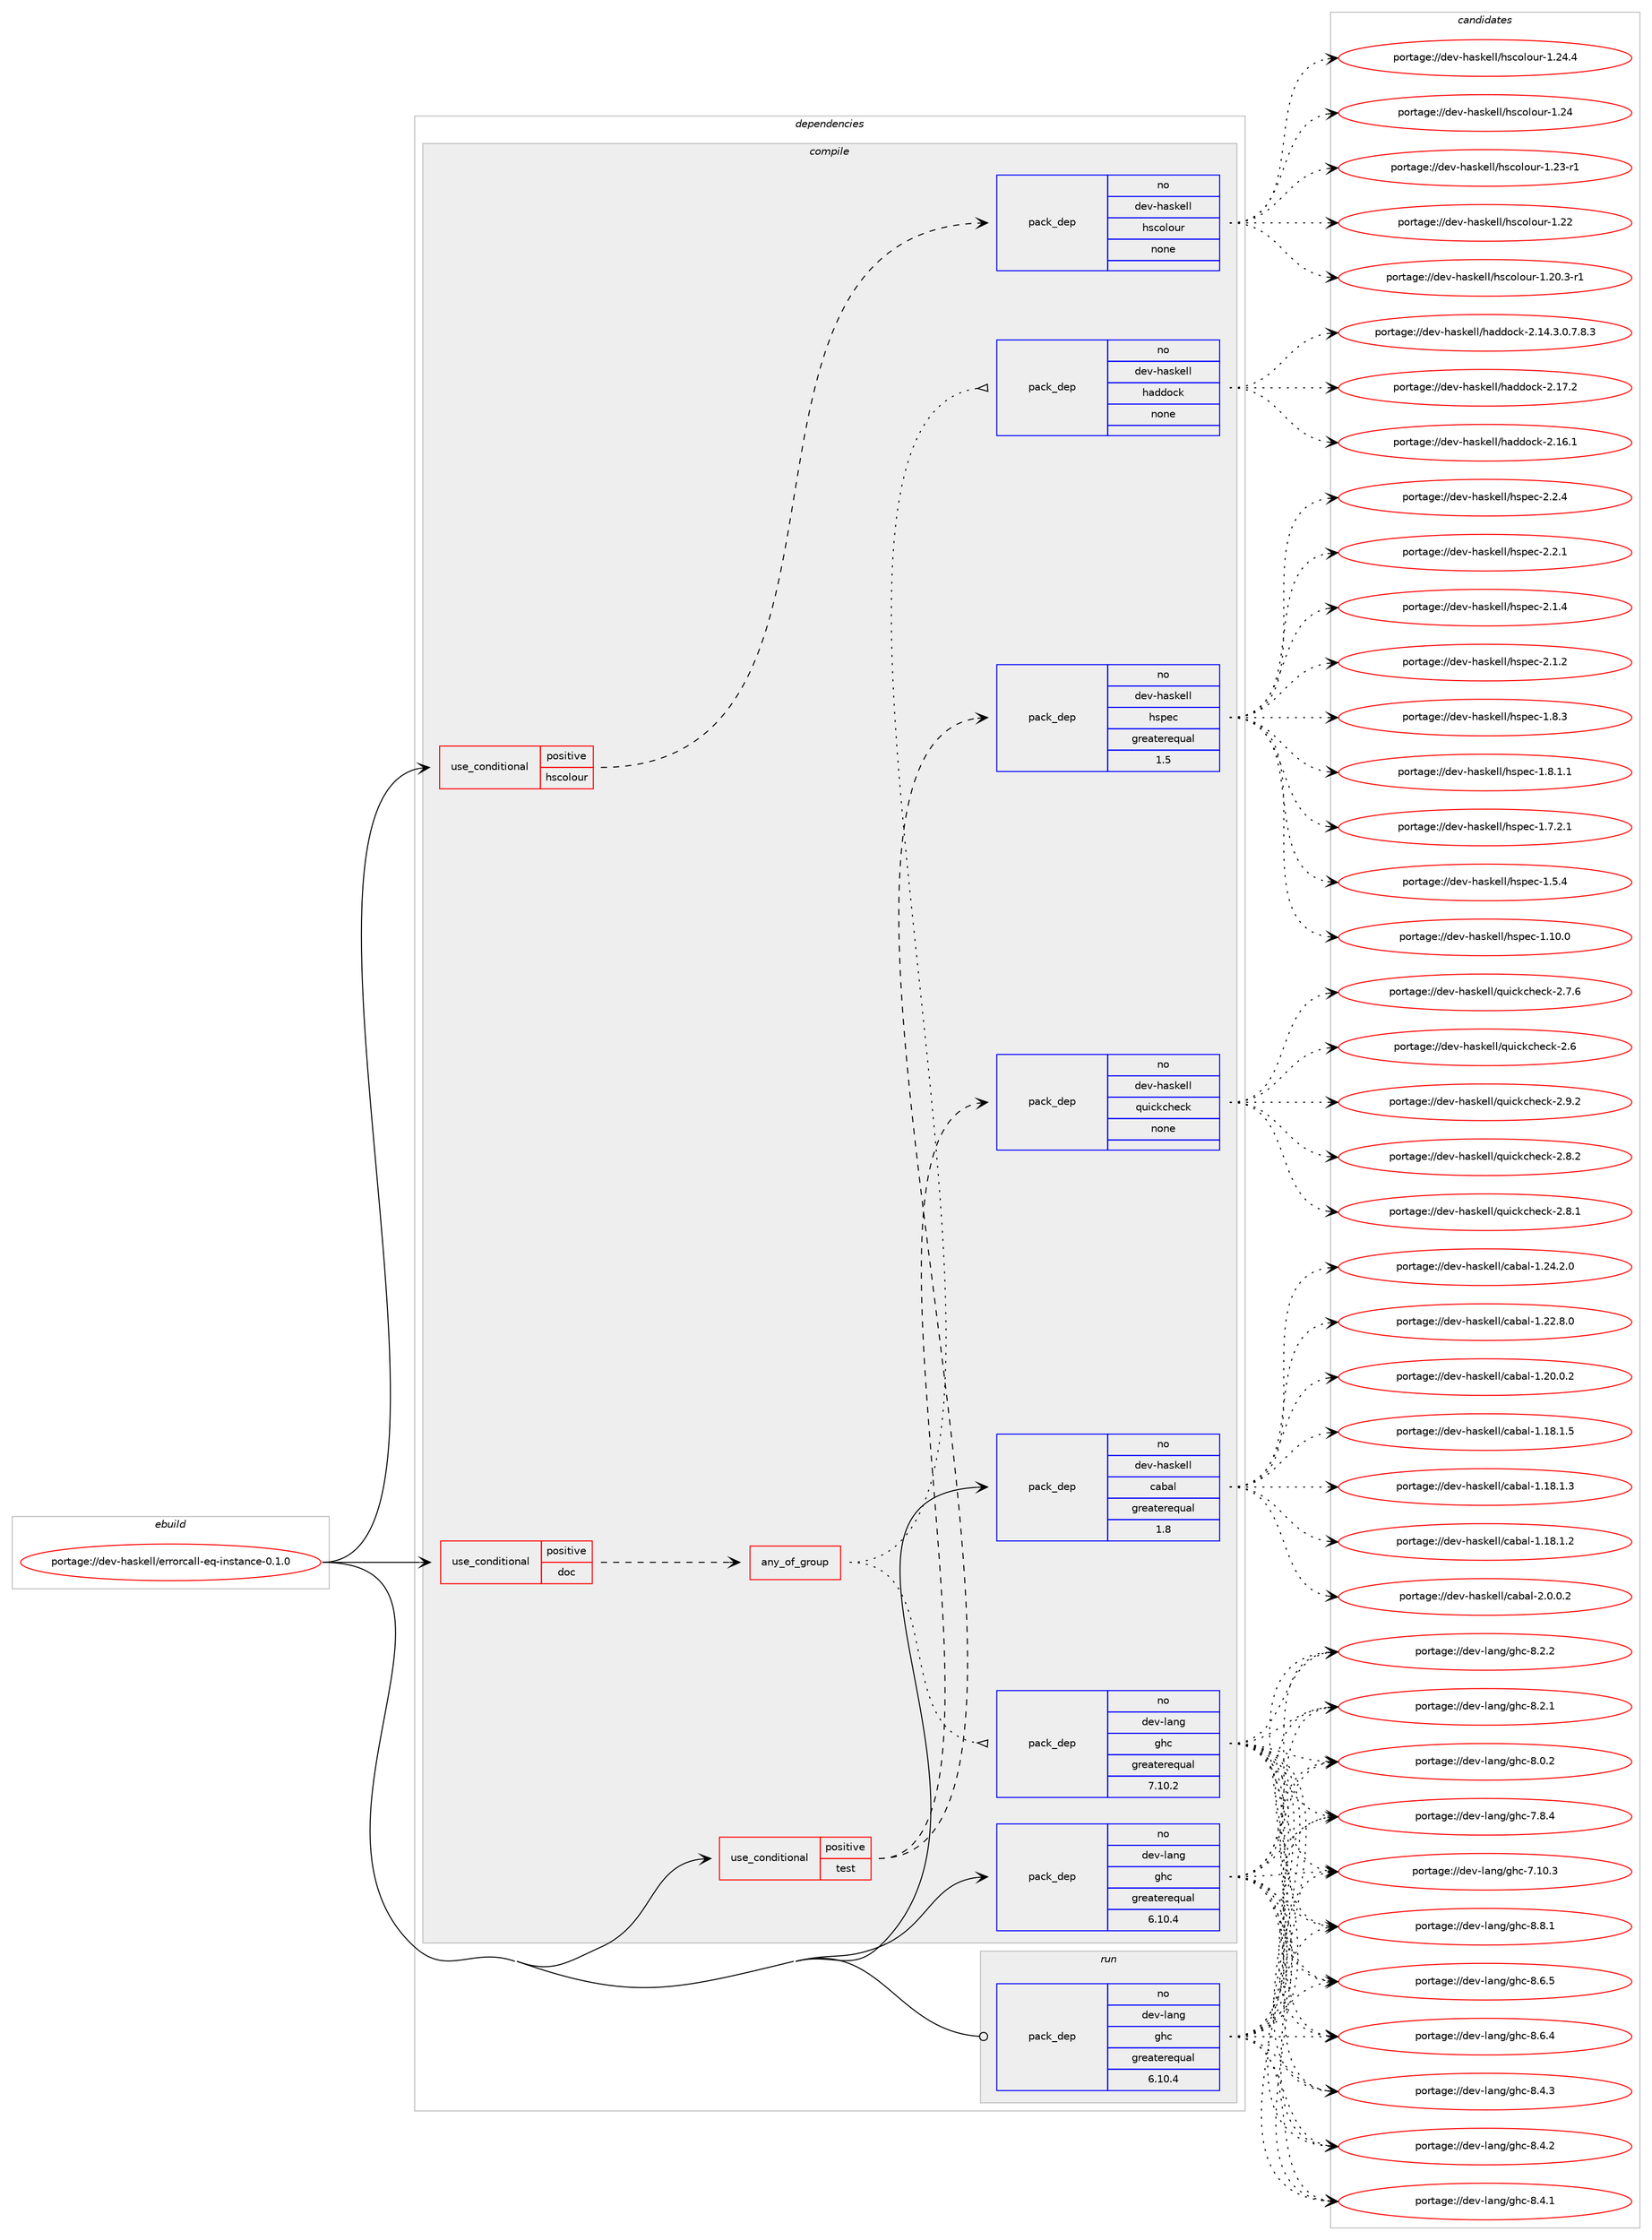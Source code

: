 digraph prolog {

# *************
# Graph options
# *************

newrank=true;
concentrate=true;
compound=true;
graph [rankdir=LR,fontname=Helvetica,fontsize=10,ranksep=1.5];#, ranksep=2.5, nodesep=0.2];
edge  [arrowhead=vee];
node  [fontname=Helvetica,fontsize=10];

# **********
# The ebuild
# **********

subgraph cluster_leftcol {
color=gray;
label=<<i>ebuild</i>>;
id [label="portage://dev-haskell/errorcall-eq-instance-0.1.0", color=red, width=4, href="../dev-haskell/errorcall-eq-instance-0.1.0.svg"];
}

# ****************
# The dependencies
# ****************

subgraph cluster_midcol {
color=gray;
label=<<i>dependencies</i>>;
subgraph cluster_compile {
fillcolor="#eeeeee";
style=filled;
label=<<i>compile</i>>;
subgraph cond134066 {
dependency563502 [label=<<TABLE BORDER="0" CELLBORDER="1" CELLSPACING="0" CELLPADDING="4"><TR><TD ROWSPAN="3" CELLPADDING="10">use_conditional</TD></TR><TR><TD>positive</TD></TR><TR><TD>doc</TD></TR></TABLE>>, shape=none, color=red];
subgraph any6487 {
dependency563503 [label=<<TABLE BORDER="0" CELLBORDER="1" CELLSPACING="0" CELLPADDING="4"><TR><TD CELLPADDING="10">any_of_group</TD></TR></TABLE>>, shape=none, color=red];subgraph pack422712 {
dependency563504 [label=<<TABLE BORDER="0" CELLBORDER="1" CELLSPACING="0" CELLPADDING="4" WIDTH="220"><TR><TD ROWSPAN="6" CELLPADDING="30">pack_dep</TD></TR><TR><TD WIDTH="110">no</TD></TR><TR><TD>dev-haskell</TD></TR><TR><TD>haddock</TD></TR><TR><TD>none</TD></TR><TR><TD></TD></TR></TABLE>>, shape=none, color=blue];
}
dependency563503:e -> dependency563504:w [weight=20,style="dotted",arrowhead="oinv"];
subgraph pack422713 {
dependency563505 [label=<<TABLE BORDER="0" CELLBORDER="1" CELLSPACING="0" CELLPADDING="4" WIDTH="220"><TR><TD ROWSPAN="6" CELLPADDING="30">pack_dep</TD></TR><TR><TD WIDTH="110">no</TD></TR><TR><TD>dev-lang</TD></TR><TR><TD>ghc</TD></TR><TR><TD>greaterequal</TD></TR><TR><TD>7.10.2</TD></TR></TABLE>>, shape=none, color=blue];
}
dependency563503:e -> dependency563505:w [weight=20,style="dotted",arrowhead="oinv"];
}
dependency563502:e -> dependency563503:w [weight=20,style="dashed",arrowhead="vee"];
}
id:e -> dependency563502:w [weight=20,style="solid",arrowhead="vee"];
subgraph cond134067 {
dependency563506 [label=<<TABLE BORDER="0" CELLBORDER="1" CELLSPACING="0" CELLPADDING="4"><TR><TD ROWSPAN="3" CELLPADDING="10">use_conditional</TD></TR><TR><TD>positive</TD></TR><TR><TD>hscolour</TD></TR></TABLE>>, shape=none, color=red];
subgraph pack422714 {
dependency563507 [label=<<TABLE BORDER="0" CELLBORDER="1" CELLSPACING="0" CELLPADDING="4" WIDTH="220"><TR><TD ROWSPAN="6" CELLPADDING="30">pack_dep</TD></TR><TR><TD WIDTH="110">no</TD></TR><TR><TD>dev-haskell</TD></TR><TR><TD>hscolour</TD></TR><TR><TD>none</TD></TR><TR><TD></TD></TR></TABLE>>, shape=none, color=blue];
}
dependency563506:e -> dependency563507:w [weight=20,style="dashed",arrowhead="vee"];
}
id:e -> dependency563506:w [weight=20,style="solid",arrowhead="vee"];
subgraph cond134068 {
dependency563508 [label=<<TABLE BORDER="0" CELLBORDER="1" CELLSPACING="0" CELLPADDING="4"><TR><TD ROWSPAN="3" CELLPADDING="10">use_conditional</TD></TR><TR><TD>positive</TD></TR><TR><TD>test</TD></TR></TABLE>>, shape=none, color=red];
subgraph pack422715 {
dependency563509 [label=<<TABLE BORDER="0" CELLBORDER="1" CELLSPACING="0" CELLPADDING="4" WIDTH="220"><TR><TD ROWSPAN="6" CELLPADDING="30">pack_dep</TD></TR><TR><TD WIDTH="110">no</TD></TR><TR><TD>dev-haskell</TD></TR><TR><TD>hspec</TD></TR><TR><TD>greaterequal</TD></TR><TR><TD>1.5</TD></TR></TABLE>>, shape=none, color=blue];
}
dependency563508:e -> dependency563509:w [weight=20,style="dashed",arrowhead="vee"];
subgraph pack422716 {
dependency563510 [label=<<TABLE BORDER="0" CELLBORDER="1" CELLSPACING="0" CELLPADDING="4" WIDTH="220"><TR><TD ROWSPAN="6" CELLPADDING="30">pack_dep</TD></TR><TR><TD WIDTH="110">no</TD></TR><TR><TD>dev-haskell</TD></TR><TR><TD>quickcheck</TD></TR><TR><TD>none</TD></TR><TR><TD></TD></TR></TABLE>>, shape=none, color=blue];
}
dependency563508:e -> dependency563510:w [weight=20,style="dashed",arrowhead="vee"];
}
id:e -> dependency563508:w [weight=20,style="solid",arrowhead="vee"];
subgraph pack422717 {
dependency563511 [label=<<TABLE BORDER="0" CELLBORDER="1" CELLSPACING="0" CELLPADDING="4" WIDTH="220"><TR><TD ROWSPAN="6" CELLPADDING="30">pack_dep</TD></TR><TR><TD WIDTH="110">no</TD></TR><TR><TD>dev-haskell</TD></TR><TR><TD>cabal</TD></TR><TR><TD>greaterequal</TD></TR><TR><TD>1.8</TD></TR></TABLE>>, shape=none, color=blue];
}
id:e -> dependency563511:w [weight=20,style="solid",arrowhead="vee"];
subgraph pack422718 {
dependency563512 [label=<<TABLE BORDER="0" CELLBORDER="1" CELLSPACING="0" CELLPADDING="4" WIDTH="220"><TR><TD ROWSPAN="6" CELLPADDING="30">pack_dep</TD></TR><TR><TD WIDTH="110">no</TD></TR><TR><TD>dev-lang</TD></TR><TR><TD>ghc</TD></TR><TR><TD>greaterequal</TD></TR><TR><TD>6.10.4</TD></TR></TABLE>>, shape=none, color=blue];
}
id:e -> dependency563512:w [weight=20,style="solid",arrowhead="vee"];
}
subgraph cluster_compileandrun {
fillcolor="#eeeeee";
style=filled;
label=<<i>compile and run</i>>;
}
subgraph cluster_run {
fillcolor="#eeeeee";
style=filled;
label=<<i>run</i>>;
subgraph pack422719 {
dependency563513 [label=<<TABLE BORDER="0" CELLBORDER="1" CELLSPACING="0" CELLPADDING="4" WIDTH="220"><TR><TD ROWSPAN="6" CELLPADDING="30">pack_dep</TD></TR><TR><TD WIDTH="110">no</TD></TR><TR><TD>dev-lang</TD></TR><TR><TD>ghc</TD></TR><TR><TD>greaterequal</TD></TR><TR><TD>6.10.4</TD></TR></TABLE>>, shape=none, color=blue];
}
id:e -> dependency563513:w [weight=20,style="solid",arrowhead="odot"];
}
}

# **************
# The candidates
# **************

subgraph cluster_choices {
rank=same;
color=gray;
label=<<i>candidates</i>>;

subgraph choice422712 {
color=black;
nodesep=1;
choice100101118451049711510710110810847104971001001119910745504649554650 [label="portage://dev-haskell/haddock-2.17.2", color=red, width=4,href="../dev-haskell/haddock-2.17.2.svg"];
choice100101118451049711510710110810847104971001001119910745504649544649 [label="portage://dev-haskell/haddock-2.16.1", color=red, width=4,href="../dev-haskell/haddock-2.16.1.svg"];
choice1001011184510497115107101108108471049710010011199107455046495246514648465546564651 [label="portage://dev-haskell/haddock-2.14.3.0.7.8.3", color=red, width=4,href="../dev-haskell/haddock-2.14.3.0.7.8.3.svg"];
dependency563504:e -> choice100101118451049711510710110810847104971001001119910745504649554650:w [style=dotted,weight="100"];
dependency563504:e -> choice100101118451049711510710110810847104971001001119910745504649544649:w [style=dotted,weight="100"];
dependency563504:e -> choice1001011184510497115107101108108471049710010011199107455046495246514648465546564651:w [style=dotted,weight="100"];
}
subgraph choice422713 {
color=black;
nodesep=1;
choice10010111845108971101034710310499455646564649 [label="portage://dev-lang/ghc-8.8.1", color=red, width=4,href="../dev-lang/ghc-8.8.1.svg"];
choice10010111845108971101034710310499455646544653 [label="portage://dev-lang/ghc-8.6.5", color=red, width=4,href="../dev-lang/ghc-8.6.5.svg"];
choice10010111845108971101034710310499455646544652 [label="portage://dev-lang/ghc-8.6.4", color=red, width=4,href="../dev-lang/ghc-8.6.4.svg"];
choice10010111845108971101034710310499455646524651 [label="portage://dev-lang/ghc-8.4.3", color=red, width=4,href="../dev-lang/ghc-8.4.3.svg"];
choice10010111845108971101034710310499455646524650 [label="portage://dev-lang/ghc-8.4.2", color=red, width=4,href="../dev-lang/ghc-8.4.2.svg"];
choice10010111845108971101034710310499455646524649 [label="portage://dev-lang/ghc-8.4.1", color=red, width=4,href="../dev-lang/ghc-8.4.1.svg"];
choice10010111845108971101034710310499455646504650 [label="portage://dev-lang/ghc-8.2.2", color=red, width=4,href="../dev-lang/ghc-8.2.2.svg"];
choice10010111845108971101034710310499455646504649 [label="portage://dev-lang/ghc-8.2.1", color=red, width=4,href="../dev-lang/ghc-8.2.1.svg"];
choice10010111845108971101034710310499455646484650 [label="portage://dev-lang/ghc-8.0.2", color=red, width=4,href="../dev-lang/ghc-8.0.2.svg"];
choice10010111845108971101034710310499455546564652 [label="portage://dev-lang/ghc-7.8.4", color=red, width=4,href="../dev-lang/ghc-7.8.4.svg"];
choice1001011184510897110103471031049945554649484651 [label="portage://dev-lang/ghc-7.10.3", color=red, width=4,href="../dev-lang/ghc-7.10.3.svg"];
dependency563505:e -> choice10010111845108971101034710310499455646564649:w [style=dotted,weight="100"];
dependency563505:e -> choice10010111845108971101034710310499455646544653:w [style=dotted,weight="100"];
dependency563505:e -> choice10010111845108971101034710310499455646544652:w [style=dotted,weight="100"];
dependency563505:e -> choice10010111845108971101034710310499455646524651:w [style=dotted,weight="100"];
dependency563505:e -> choice10010111845108971101034710310499455646524650:w [style=dotted,weight="100"];
dependency563505:e -> choice10010111845108971101034710310499455646524649:w [style=dotted,weight="100"];
dependency563505:e -> choice10010111845108971101034710310499455646504650:w [style=dotted,weight="100"];
dependency563505:e -> choice10010111845108971101034710310499455646504649:w [style=dotted,weight="100"];
dependency563505:e -> choice10010111845108971101034710310499455646484650:w [style=dotted,weight="100"];
dependency563505:e -> choice10010111845108971101034710310499455546564652:w [style=dotted,weight="100"];
dependency563505:e -> choice1001011184510897110103471031049945554649484651:w [style=dotted,weight="100"];
}
subgraph choice422714 {
color=black;
nodesep=1;
choice1001011184510497115107101108108471041159911110811111711445494650524652 [label="portage://dev-haskell/hscolour-1.24.4", color=red, width=4,href="../dev-haskell/hscolour-1.24.4.svg"];
choice100101118451049711510710110810847104115991111081111171144549465052 [label="portage://dev-haskell/hscolour-1.24", color=red, width=4,href="../dev-haskell/hscolour-1.24.svg"];
choice1001011184510497115107101108108471041159911110811111711445494650514511449 [label="portage://dev-haskell/hscolour-1.23-r1", color=red, width=4,href="../dev-haskell/hscolour-1.23-r1.svg"];
choice100101118451049711510710110810847104115991111081111171144549465050 [label="portage://dev-haskell/hscolour-1.22", color=red, width=4,href="../dev-haskell/hscolour-1.22.svg"];
choice10010111845104971151071011081084710411599111108111117114454946504846514511449 [label="portage://dev-haskell/hscolour-1.20.3-r1", color=red, width=4,href="../dev-haskell/hscolour-1.20.3-r1.svg"];
dependency563507:e -> choice1001011184510497115107101108108471041159911110811111711445494650524652:w [style=dotted,weight="100"];
dependency563507:e -> choice100101118451049711510710110810847104115991111081111171144549465052:w [style=dotted,weight="100"];
dependency563507:e -> choice1001011184510497115107101108108471041159911110811111711445494650514511449:w [style=dotted,weight="100"];
dependency563507:e -> choice100101118451049711510710110810847104115991111081111171144549465050:w [style=dotted,weight="100"];
dependency563507:e -> choice10010111845104971151071011081084710411599111108111117114454946504846514511449:w [style=dotted,weight="100"];
}
subgraph choice422715 {
color=black;
nodesep=1;
choice10010111845104971151071011081084710411511210199455046504652 [label="portage://dev-haskell/hspec-2.2.4", color=red, width=4,href="../dev-haskell/hspec-2.2.4.svg"];
choice10010111845104971151071011081084710411511210199455046504649 [label="portage://dev-haskell/hspec-2.2.1", color=red, width=4,href="../dev-haskell/hspec-2.2.1.svg"];
choice10010111845104971151071011081084710411511210199455046494652 [label="portage://dev-haskell/hspec-2.1.4", color=red, width=4,href="../dev-haskell/hspec-2.1.4.svg"];
choice10010111845104971151071011081084710411511210199455046494650 [label="portage://dev-haskell/hspec-2.1.2", color=red, width=4,href="../dev-haskell/hspec-2.1.2.svg"];
choice10010111845104971151071011081084710411511210199454946564651 [label="portage://dev-haskell/hspec-1.8.3", color=red, width=4,href="../dev-haskell/hspec-1.8.3.svg"];
choice100101118451049711510710110810847104115112101994549465646494649 [label="portage://dev-haskell/hspec-1.8.1.1", color=red, width=4,href="../dev-haskell/hspec-1.8.1.1.svg"];
choice100101118451049711510710110810847104115112101994549465546504649 [label="portage://dev-haskell/hspec-1.7.2.1", color=red, width=4,href="../dev-haskell/hspec-1.7.2.1.svg"];
choice10010111845104971151071011081084710411511210199454946534652 [label="portage://dev-haskell/hspec-1.5.4", color=red, width=4,href="../dev-haskell/hspec-1.5.4.svg"];
choice1001011184510497115107101108108471041151121019945494649484648 [label="portage://dev-haskell/hspec-1.10.0", color=red, width=4,href="../dev-haskell/hspec-1.10.0.svg"];
dependency563509:e -> choice10010111845104971151071011081084710411511210199455046504652:w [style=dotted,weight="100"];
dependency563509:e -> choice10010111845104971151071011081084710411511210199455046504649:w [style=dotted,weight="100"];
dependency563509:e -> choice10010111845104971151071011081084710411511210199455046494652:w [style=dotted,weight="100"];
dependency563509:e -> choice10010111845104971151071011081084710411511210199455046494650:w [style=dotted,weight="100"];
dependency563509:e -> choice10010111845104971151071011081084710411511210199454946564651:w [style=dotted,weight="100"];
dependency563509:e -> choice100101118451049711510710110810847104115112101994549465646494649:w [style=dotted,weight="100"];
dependency563509:e -> choice100101118451049711510710110810847104115112101994549465546504649:w [style=dotted,weight="100"];
dependency563509:e -> choice10010111845104971151071011081084710411511210199454946534652:w [style=dotted,weight="100"];
dependency563509:e -> choice1001011184510497115107101108108471041151121019945494649484648:w [style=dotted,weight="100"];
}
subgraph choice422716 {
color=black;
nodesep=1;
choice100101118451049711510710110810847113117105991079910410199107455046574650 [label="portage://dev-haskell/quickcheck-2.9.2", color=red, width=4,href="../dev-haskell/quickcheck-2.9.2.svg"];
choice100101118451049711510710110810847113117105991079910410199107455046564650 [label="portage://dev-haskell/quickcheck-2.8.2", color=red, width=4,href="../dev-haskell/quickcheck-2.8.2.svg"];
choice100101118451049711510710110810847113117105991079910410199107455046564649 [label="portage://dev-haskell/quickcheck-2.8.1", color=red, width=4,href="../dev-haskell/quickcheck-2.8.1.svg"];
choice100101118451049711510710110810847113117105991079910410199107455046554654 [label="portage://dev-haskell/quickcheck-2.7.6", color=red, width=4,href="../dev-haskell/quickcheck-2.7.6.svg"];
choice10010111845104971151071011081084711311710599107991041019910745504654 [label="portage://dev-haskell/quickcheck-2.6", color=red, width=4,href="../dev-haskell/quickcheck-2.6.svg"];
dependency563510:e -> choice100101118451049711510710110810847113117105991079910410199107455046574650:w [style=dotted,weight="100"];
dependency563510:e -> choice100101118451049711510710110810847113117105991079910410199107455046564650:w [style=dotted,weight="100"];
dependency563510:e -> choice100101118451049711510710110810847113117105991079910410199107455046564649:w [style=dotted,weight="100"];
dependency563510:e -> choice100101118451049711510710110810847113117105991079910410199107455046554654:w [style=dotted,weight="100"];
dependency563510:e -> choice10010111845104971151071011081084711311710599107991041019910745504654:w [style=dotted,weight="100"];
}
subgraph choice422717 {
color=black;
nodesep=1;
choice100101118451049711510710110810847999798971084550464846484650 [label="portage://dev-haskell/cabal-2.0.0.2", color=red, width=4,href="../dev-haskell/cabal-2.0.0.2.svg"];
choice10010111845104971151071011081084799979897108454946505246504648 [label="portage://dev-haskell/cabal-1.24.2.0", color=red, width=4,href="../dev-haskell/cabal-1.24.2.0.svg"];
choice10010111845104971151071011081084799979897108454946505046564648 [label="portage://dev-haskell/cabal-1.22.8.0", color=red, width=4,href="../dev-haskell/cabal-1.22.8.0.svg"];
choice10010111845104971151071011081084799979897108454946504846484650 [label="portage://dev-haskell/cabal-1.20.0.2", color=red, width=4,href="../dev-haskell/cabal-1.20.0.2.svg"];
choice10010111845104971151071011081084799979897108454946495646494653 [label="portage://dev-haskell/cabal-1.18.1.5", color=red, width=4,href="../dev-haskell/cabal-1.18.1.5.svg"];
choice10010111845104971151071011081084799979897108454946495646494651 [label="portage://dev-haskell/cabal-1.18.1.3", color=red, width=4,href="../dev-haskell/cabal-1.18.1.3.svg"];
choice10010111845104971151071011081084799979897108454946495646494650 [label="portage://dev-haskell/cabal-1.18.1.2", color=red, width=4,href="../dev-haskell/cabal-1.18.1.2.svg"];
dependency563511:e -> choice100101118451049711510710110810847999798971084550464846484650:w [style=dotted,weight="100"];
dependency563511:e -> choice10010111845104971151071011081084799979897108454946505246504648:w [style=dotted,weight="100"];
dependency563511:e -> choice10010111845104971151071011081084799979897108454946505046564648:w [style=dotted,weight="100"];
dependency563511:e -> choice10010111845104971151071011081084799979897108454946504846484650:w [style=dotted,weight="100"];
dependency563511:e -> choice10010111845104971151071011081084799979897108454946495646494653:w [style=dotted,weight="100"];
dependency563511:e -> choice10010111845104971151071011081084799979897108454946495646494651:w [style=dotted,weight="100"];
dependency563511:e -> choice10010111845104971151071011081084799979897108454946495646494650:w [style=dotted,weight="100"];
}
subgraph choice422718 {
color=black;
nodesep=1;
choice10010111845108971101034710310499455646564649 [label="portage://dev-lang/ghc-8.8.1", color=red, width=4,href="../dev-lang/ghc-8.8.1.svg"];
choice10010111845108971101034710310499455646544653 [label="portage://dev-lang/ghc-8.6.5", color=red, width=4,href="../dev-lang/ghc-8.6.5.svg"];
choice10010111845108971101034710310499455646544652 [label="portage://dev-lang/ghc-8.6.4", color=red, width=4,href="../dev-lang/ghc-8.6.4.svg"];
choice10010111845108971101034710310499455646524651 [label="portage://dev-lang/ghc-8.4.3", color=red, width=4,href="../dev-lang/ghc-8.4.3.svg"];
choice10010111845108971101034710310499455646524650 [label="portage://dev-lang/ghc-8.4.2", color=red, width=4,href="../dev-lang/ghc-8.4.2.svg"];
choice10010111845108971101034710310499455646524649 [label="portage://dev-lang/ghc-8.4.1", color=red, width=4,href="../dev-lang/ghc-8.4.1.svg"];
choice10010111845108971101034710310499455646504650 [label="portage://dev-lang/ghc-8.2.2", color=red, width=4,href="../dev-lang/ghc-8.2.2.svg"];
choice10010111845108971101034710310499455646504649 [label="portage://dev-lang/ghc-8.2.1", color=red, width=4,href="../dev-lang/ghc-8.2.1.svg"];
choice10010111845108971101034710310499455646484650 [label="portage://dev-lang/ghc-8.0.2", color=red, width=4,href="../dev-lang/ghc-8.0.2.svg"];
choice10010111845108971101034710310499455546564652 [label="portage://dev-lang/ghc-7.8.4", color=red, width=4,href="../dev-lang/ghc-7.8.4.svg"];
choice1001011184510897110103471031049945554649484651 [label="portage://dev-lang/ghc-7.10.3", color=red, width=4,href="../dev-lang/ghc-7.10.3.svg"];
dependency563512:e -> choice10010111845108971101034710310499455646564649:w [style=dotted,weight="100"];
dependency563512:e -> choice10010111845108971101034710310499455646544653:w [style=dotted,weight="100"];
dependency563512:e -> choice10010111845108971101034710310499455646544652:w [style=dotted,weight="100"];
dependency563512:e -> choice10010111845108971101034710310499455646524651:w [style=dotted,weight="100"];
dependency563512:e -> choice10010111845108971101034710310499455646524650:w [style=dotted,weight="100"];
dependency563512:e -> choice10010111845108971101034710310499455646524649:w [style=dotted,weight="100"];
dependency563512:e -> choice10010111845108971101034710310499455646504650:w [style=dotted,weight="100"];
dependency563512:e -> choice10010111845108971101034710310499455646504649:w [style=dotted,weight="100"];
dependency563512:e -> choice10010111845108971101034710310499455646484650:w [style=dotted,weight="100"];
dependency563512:e -> choice10010111845108971101034710310499455546564652:w [style=dotted,weight="100"];
dependency563512:e -> choice1001011184510897110103471031049945554649484651:w [style=dotted,weight="100"];
}
subgraph choice422719 {
color=black;
nodesep=1;
choice10010111845108971101034710310499455646564649 [label="portage://dev-lang/ghc-8.8.1", color=red, width=4,href="../dev-lang/ghc-8.8.1.svg"];
choice10010111845108971101034710310499455646544653 [label="portage://dev-lang/ghc-8.6.5", color=red, width=4,href="../dev-lang/ghc-8.6.5.svg"];
choice10010111845108971101034710310499455646544652 [label="portage://dev-lang/ghc-8.6.4", color=red, width=4,href="../dev-lang/ghc-8.6.4.svg"];
choice10010111845108971101034710310499455646524651 [label="portage://dev-lang/ghc-8.4.3", color=red, width=4,href="../dev-lang/ghc-8.4.3.svg"];
choice10010111845108971101034710310499455646524650 [label="portage://dev-lang/ghc-8.4.2", color=red, width=4,href="../dev-lang/ghc-8.4.2.svg"];
choice10010111845108971101034710310499455646524649 [label="portage://dev-lang/ghc-8.4.1", color=red, width=4,href="../dev-lang/ghc-8.4.1.svg"];
choice10010111845108971101034710310499455646504650 [label="portage://dev-lang/ghc-8.2.2", color=red, width=4,href="../dev-lang/ghc-8.2.2.svg"];
choice10010111845108971101034710310499455646504649 [label="portage://dev-lang/ghc-8.2.1", color=red, width=4,href="../dev-lang/ghc-8.2.1.svg"];
choice10010111845108971101034710310499455646484650 [label="portage://dev-lang/ghc-8.0.2", color=red, width=4,href="../dev-lang/ghc-8.0.2.svg"];
choice10010111845108971101034710310499455546564652 [label="portage://dev-lang/ghc-7.8.4", color=red, width=4,href="../dev-lang/ghc-7.8.4.svg"];
choice1001011184510897110103471031049945554649484651 [label="portage://dev-lang/ghc-7.10.3", color=red, width=4,href="../dev-lang/ghc-7.10.3.svg"];
dependency563513:e -> choice10010111845108971101034710310499455646564649:w [style=dotted,weight="100"];
dependency563513:e -> choice10010111845108971101034710310499455646544653:w [style=dotted,weight="100"];
dependency563513:e -> choice10010111845108971101034710310499455646544652:w [style=dotted,weight="100"];
dependency563513:e -> choice10010111845108971101034710310499455646524651:w [style=dotted,weight="100"];
dependency563513:e -> choice10010111845108971101034710310499455646524650:w [style=dotted,weight="100"];
dependency563513:e -> choice10010111845108971101034710310499455646524649:w [style=dotted,weight="100"];
dependency563513:e -> choice10010111845108971101034710310499455646504650:w [style=dotted,weight="100"];
dependency563513:e -> choice10010111845108971101034710310499455646504649:w [style=dotted,weight="100"];
dependency563513:e -> choice10010111845108971101034710310499455646484650:w [style=dotted,weight="100"];
dependency563513:e -> choice10010111845108971101034710310499455546564652:w [style=dotted,weight="100"];
dependency563513:e -> choice1001011184510897110103471031049945554649484651:w [style=dotted,weight="100"];
}
}

}
